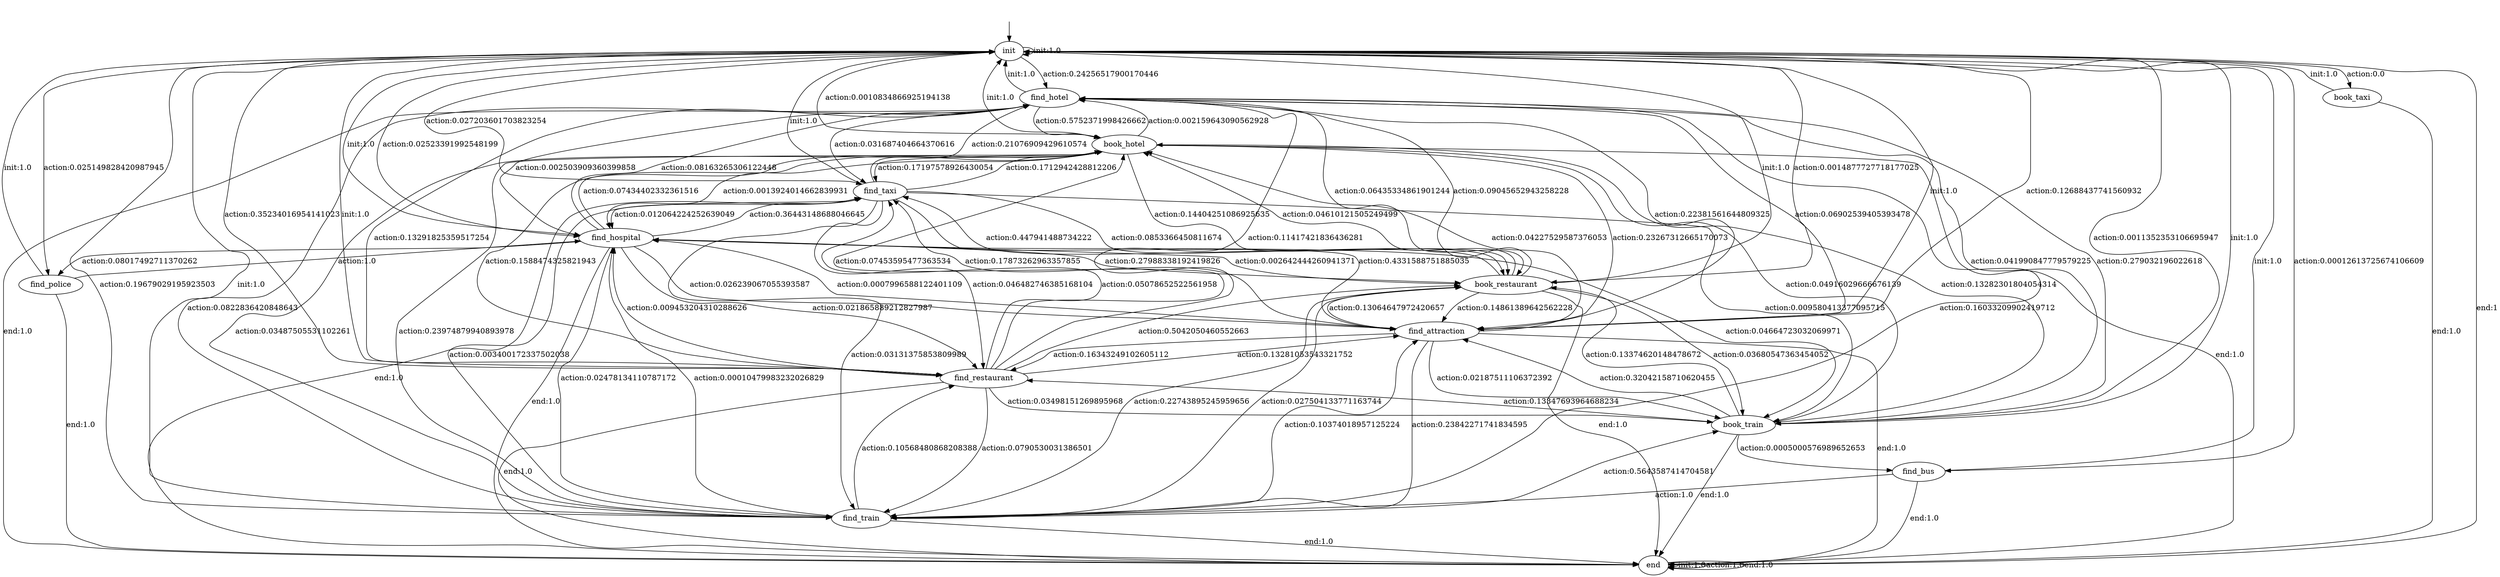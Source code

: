 digraph learned_mdp {
s0 [label="init"];
s1 [label="find_hotel"];
s2 [label="book_hotel"];
s3 [label="find_train"];
s4 [label="book_train"];
s5 [label="find_attraction"];
s6 [label="find_restaurant"];
s7 [label="book_restaurant"];
s8 [label="find_hospital"];
s9 [label="book_taxi"];
s10 [label="find_taxi"];
s11 [label="find_bus"];
s12 [label="find_police"];
s13 [label="end"];
s0 -> s0  [label="init:1.0"];
s0 -> s1  [label="action:0.24256517900170446"];
s0 -> s2  [label="action:0.0010834866925194138"];
s0 -> s3  [label="action:0.19679029195923503"];
s0 -> s4  [label="action:0.0011352353106695947"];
s0 -> s5  [label="action:0.12688437741560932"];
s0 -> s6  [label="action:0.35234016954141023"];
s0 -> s7  [label="action:0.0014877727718177025"];
s0 -> s8  [label="action:0.02523391992548199"];
s0 -> s9  [label="action:0.0"];
s0 -> s10  [label="action:0.027203601703823254"];
s0 -> s11  [label="action:0.00012613725674106609"];
s0 -> s12  [label="action:0.025149828420987945"];
s0 -> s13  [label="end:1"];
s1 -> s0  [label="init:1.0"];
s1 -> s2  [label="action:0.5752371998426662"];
s1 -> s3  [label="action:0.0822836420848643"];
s1 -> s4  [label="action:0.041990847779579225"];
s1 -> s5  [label="action:0.06902539405393478"];
s1 -> s6  [label="action:0.13291825359517254"];
s1 -> s7  [label="action:0.06435334861901244"];
s1 -> s8  [label="action:0.002503909360399858"];
s1 -> s10  [label="action:0.031687404664370616"];
s1 -> s13 [label="end:1.0"];
s2 -> s0  [label="init:1.0"];
s2 -> s1  [label="action:0.002159643090562928"];
s2 -> s3  [label="action:0.23974879940893978"];
s2 -> s4  [label="action:0.04916029666676139"];
s2 -> s5  [label="action:0.23267312665170073"];
s2 -> s6  [label="action:0.1588474325821943"];
s2 -> s7  [label="action:0.14404251086925635"];
s2 -> s8  [label="action:0.0013924014662839931"];
s2 -> s10  [label="action:0.17197578926430054"];
s2 -> s13 [label="end:1.0"];
s3 -> s0  [label="init:1.0"];
s3 -> s1  [label="action:0.16033209902419712"];
s3 -> s2  [label="action:0.03487505531102261"];
s3 -> s4  [label="action:0.5643587414704581"];
s3 -> s5  [label="action:0.10374018957125224"];
s3 -> s6  [label="action:0.10568480868208388"];
s3 -> s7  [label="action:0.027504133771163744"];
s3 -> s8  [label="action:0.00010479983232026829"];
s3 -> s10  [label="action:0.003400172337502038"];
s3 -> s13 [label="end:1.0"];
s4 -> s0  [label="init:1.0"];
s4 -> s1  [label="action:0.279032196022618"];
s4 -> s2  [label="action:0.13282301804054314"];
s4 -> s5  [label="action:0.32042158710620455"];
s4 -> s6  [label="action:0.13347693964688234"];
s4 -> s7  [label="action:0.13374620148478672"];
s4 -> s11  [label="action:0.0005000576989652653"];
s4 -> s13 [label="end:1.0"];
s5 -> s0  [label="init:1.0"];
s5 -> s1  [label="action:0.22381561644809325"];
s5 -> s2  [label="action:0.04227529587376053"];
s5 -> s3  [label="action:0.23842271741834595"];
s5 -> s4  [label="action:0.02187511106372392"];
s5 -> s6  [label="action:0.16343249102605112"];
s5 -> s7  [label="action:0.13064647972420657"];
s5 -> s8  [label="action:0.0007996588122401109"];
s5 -> s10  [label="action:0.17873262963357855"];
s5 -> s13 [label="end:1.0"];
s6 -> s0  [label="init:1.0"];
s6 -> s1  [label="action:0.11417421836436281"];
s6 -> s2  [label="action:0.07453595477363534"];
s6 -> s3  [label="action:0.0790530031386501"];
s6 -> s4  [label="action:0.03498151269895968"];
s6 -> s5  [label="action:0.13281053543321752"];
s6 -> s7  [label="action:0.5042050460552663"];
s6 -> s8  [label="action:0.009453204310288626"];
s6 -> s10  [label="action:0.05078652522561958"];
s6 -> s13 [label="end:1.0"];
s7 -> s0  [label="init:1.0"];
s7 -> s1  [label="action:0.09045652943258228"];
s7 -> s2  [label="action:0.04610121505249499"];
s7 -> s3  [label="action:0.22743895245959656"];
s7 -> s4  [label="action:0.03680547363454052"];
s7 -> s5  [label="action:0.14861389642562228"];
s7 -> s8  [label="action:0.002642444260941371"];
s7 -> s10  [label="action:0.447941488734222"];
s7 -> s13 [label="end:1.0"];
s8 -> s0  [label="init:1.0"];
s8 -> s1  [label="action:0.08163265306122448"];
s8 -> s2  [label="action:0.07434402332361516"];
s8 -> s3  [label="action:0.02478134110787172"];
s8 -> s4  [label="action:0.04664723032069971"];
s8 -> s5  [label="action:0.026239067055393587"];
s8 -> s6  [label="action:0.021865889212827987"];
s8 -> s7  [label="action:0.27988338192419826"];
s8 -> s10  [label="action:0.36443148688046645"];
s8 -> s12  [label="action:0.08017492711370262"];
s8 -> s13 [label="end:1.0"];
s9 -> s0  [label="init:1.0"];
s9 -> s13 [label="end:1.0"];
s10 -> s0  [label="init:1.0"];
s10 -> s1  [label="action:0.21076909429610574"];
s10 -> s2  [label="action:0.1712942428812206"];
s10 -> s3  [label="action:0.03131375853809989"];
s10 -> s4  [label="action:0.009580413377095715"];
s10 -> s5  [label="action:0.4331588751885035"];
s10 -> s6  [label="action:0.046482746385168104"];
s10 -> s7  [label="action:0.0853366450811674"];
s10 -> s8  [label="action:0.012064224252639049"];
s10 -> s13 [label="end:1.0"];
s11 -> s0  [label="init:1.0"];
s11 -> s3  [label="action:1.0"];
s11 -> s13 [label="end:1.0"];
s12 -> s0  [label="init:1.0"];
s12 -> s8  [label="action:1.0"];
s12 -> s13 [label="end:1.0"];
s13 -> s13 [label="init:1.0"];
s13 -> s13  [label="action:1.0"];
s13 -> s13  [label="end:1.0"];
__start0 [label="", shape=none];
__start0 -> s0  [label=""];
}